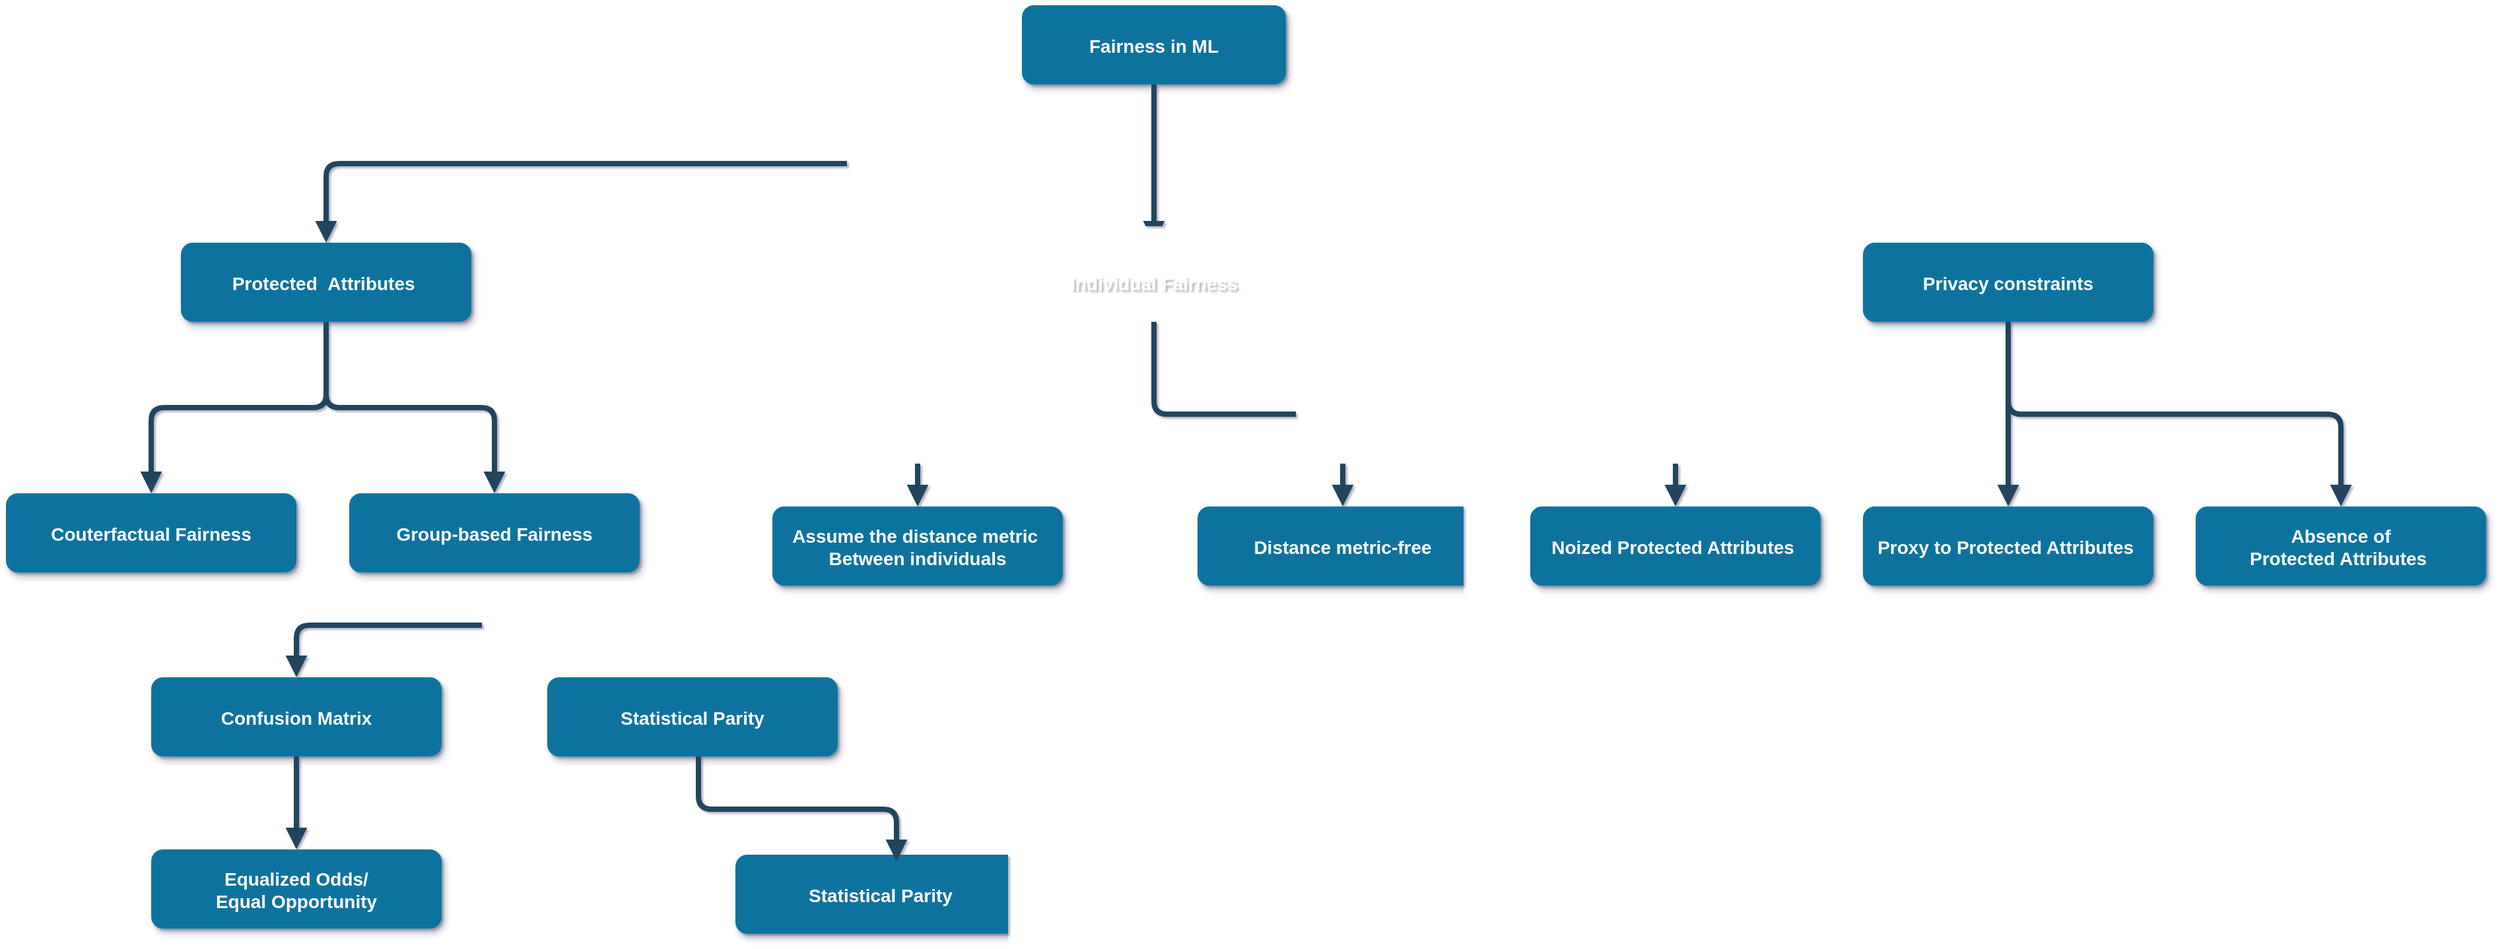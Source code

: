 <mxfile version="13.10.4" type="github">
  <diagram id="9QBj8AXzr5ANwzPMMUlv" name="Page-1">
    <mxGraphModel dx="946" dy="556" grid="1" gridSize="14" guides="1" tooltips="1" connect="1" arrows="1" fold="1" page="1" pageScale="1.5" pageWidth="1169" pageHeight="827" background="#ffffff" math="0" shadow="1">
      <root>
        <mxCell id="0" />
        <mxCell id="1" parent="0" />
        <mxCell id="2" value="Fairness in ML" style="rounded=1;fillColor=#10739E;strokeColor=none;shadow=1;gradientColor=none;fontStyle=1;fontColor=#FFFFFF;fontSize=14;" parent="1" vertex="1">
          <mxGeometry x="777" y="322" width="200" height="60" as="geometry" />
        </mxCell>
        <mxCell id="3" value="Protected  Attributes " style="rounded=1;fillColor=#10739E;strokeColor=none;shadow=1;gradientColor=none;fontStyle=1;fontColor=#FFFFFF;fontSize=14;" parent="1" vertex="1">
          <mxGeometry x="140" y="502" width="220" height="60" as="geometry" />
        </mxCell>
        <mxCell id="29" value="" style="edgeStyle=elbowEdgeStyle;elbow=vertical;strokeWidth=4;endArrow=block;endFill=1;fontStyle=1;strokeColor=#23445D;entryX=0.5;entryY=0;entryDx=0;entryDy=0;" parent="1" source="2" target="3" edge="1">
          <mxGeometry x="169.5" y="282" width="100" height="100" as="geometry">
            <mxPoint x="169.5" y="382" as="sourcePoint" />
            <mxPoint x="747.5" y="426.5" as="targetPoint" />
          </mxGeometry>
        </mxCell>
        <mxCell id="54" value="" style="edgeStyle=elbowEdgeStyle;elbow=vertical;strokeWidth=4;endArrow=block;endFill=1;fontStyle=1;strokeColor=#23445D;entryX=0.5;entryY=0;entryDx=0;entryDy=0;" parent="1" source="3" target="O5A5HUsz36_-bGdcLarK-64" edge="1">
          <mxGeometry x="-60.5" y="287" width="100" height="100" as="geometry">
            <mxPoint x="-60.5" y="387" as="sourcePoint" />
            <mxPoint x="57.5" y="661.5" as="targetPoint" />
            <Array as="points" />
          </mxGeometry>
        </mxCell>
        <mxCell id="O5A5HUsz36_-bGdcLarK-57" value="" style="edgeStyle=elbowEdgeStyle;elbow=vertical;strokeWidth=4;endArrow=block;endFill=1;fontStyle=1;strokeColor=#23445D;exitX=0.5;exitY=1;exitDx=0;exitDy=0;entryX=0.5;entryY=0;entryDx=0;entryDy=0;" parent="1" source="2" target="O5A5HUsz36_-bGdcLarK-58" edge="1">
          <mxGeometry x="389.5" y="176.5" width="100" height="100" as="geometry">
            <mxPoint x="967.5" y="401" as="sourcePoint" />
            <mxPoint x="1277.5" y="436.5" as="targetPoint" />
          </mxGeometry>
        </mxCell>
        <mxCell id="O5A5HUsz36_-bGdcLarK-58" value="Privacy constraints" style="rounded=1;fillColor=#10739E;strokeColor=none;shadow=1;gradientColor=none;fontStyle=1;fontColor=#FFFFFF;fontSize=14;" parent="1" vertex="1">
          <mxGeometry x="1414" y="502" width="220" height="60" as="geometry" />
        </mxCell>
        <mxCell id="O5A5HUsz36_-bGdcLarK-59" value="" style="edgeStyle=elbowEdgeStyle;elbow=vertical;strokeWidth=4;endArrow=block;endFill=1;fontStyle=1;strokeColor=#23445D;exitX=0.5;exitY=1;exitDx=0;exitDy=0;entryX=0.5;entryY=0;entryDx=0;entryDy=0;" parent="1" source="2" target="O5A5HUsz36_-bGdcLarK-60" edge="1">
          <mxGeometry x="561" y="182" width="100" height="100" as="geometry">
            <mxPoint x="919" y="396.5" as="sourcePoint" />
            <mxPoint x="919.5" y="456.5" as="targetPoint" />
            <Array as="points" />
          </mxGeometry>
        </mxCell>
        <mxCell id="O5A5HUsz36_-bGdcLarK-60" value="Individual Fairness" style="rounded=1;fillColor=#10739E;strokeColor=none;shadow=1;gradientColor=none;fontStyle=1;fontColor=#FFFFFF;fontSize=14;" parent="1" vertex="1">
          <mxGeometry x="767" y="502" width="220" height="60" as="geometry" />
        </mxCell>
        <mxCell id="O5A5HUsz36_-bGdcLarK-63" value="" style="edgeStyle=elbowEdgeStyle;elbow=vertical;strokeWidth=4;endArrow=block;endFill=1;fontStyle=1;strokeColor=#23445D;exitX=0.5;exitY=1;exitDx=0;exitDy=0;entryX=0.5;entryY=0;entryDx=0;entryDy=0;" parent="1" source="3" target="O5A5HUsz36_-bGdcLarK-67" edge="1">
          <mxGeometry x="-40.5" y="297.5" width="100" height="100" as="geometry">
            <mxPoint x="317.5" y="542" as="sourcePoint" />
            <mxPoint x="97.833" y="691.667" as="targetPoint" />
            <Array as="points" />
          </mxGeometry>
        </mxCell>
        <mxCell id="O5A5HUsz36_-bGdcLarK-64" value="Group-based Fairness" style="rounded=1;fillColor=#10739E;strokeColor=none;shadow=1;gradientColor=none;fontStyle=1;fontColor=#FFFFFF;fontSize=14;" parent="1" vertex="1">
          <mxGeometry x="267.5" y="692" width="220" height="60" as="geometry" />
        </mxCell>
        <mxCell id="O5A5HUsz36_-bGdcLarK-67" value="Couterfactual Fairness" style="rounded=1;fillColor=#10739E;strokeColor=none;shadow=1;gradientColor=none;fontStyle=1;fontColor=#FFFFFF;fontSize=14;" parent="1" vertex="1">
          <mxGeometry x="7.5" y="692" width="220" height="60" as="geometry" />
        </mxCell>
        <mxCell id="O5A5HUsz36_-bGdcLarK-68" value="Equalized Odds/&#xa;Equal Opportunity" style="rounded=1;fillColor=#10739E;strokeColor=none;shadow=1;gradientColor=none;fontStyle=1;fontColor=#FFFFFF;fontSize=14;" parent="1" vertex="1">
          <mxGeometry x="117.5" y="962" width="220" height="60" as="geometry" />
        </mxCell>
        <mxCell id="O5A5HUsz36_-bGdcLarK-69" value="Statistical Parity" style="rounded=1;fillColor=#10739E;strokeColor=none;shadow=1;gradientColor=none;fontStyle=1;fontColor=#FFFFFF;fontSize=14;" parent="1" vertex="1">
          <mxGeometry x="417.5" y="831.5" width="220" height="60" as="geometry" />
        </mxCell>
        <mxCell id="O5A5HUsz36_-bGdcLarK-70" value="Confusion Matrix" style="rounded=1;fillColor=#10739E;strokeColor=none;shadow=1;gradientColor=none;fontStyle=1;fontColor=#FFFFFF;fontSize=14;" parent="1" vertex="1">
          <mxGeometry x="117.5" y="831.5" width="220" height="60" as="geometry" />
        </mxCell>
        <mxCell id="O5A5HUsz36_-bGdcLarK-72" value="" style="edgeStyle=elbowEdgeStyle;elbow=vertical;strokeWidth=4;endArrow=block;endFill=1;fontStyle=1;strokeColor=#23445D;exitX=0.5;exitY=1;exitDx=0;exitDy=0;" parent="1" source="O5A5HUsz36_-bGdcLarK-64" target="O5A5HUsz36_-bGdcLarK-69" edge="1">
          <mxGeometry x="159.5" y="507" width="100" height="100" as="geometry">
            <mxPoint x="517.5" y="751.5" as="sourcePoint" />
            <mxPoint x="737.971" y="912.088" as="targetPoint" />
            <Array as="points" />
          </mxGeometry>
        </mxCell>
        <mxCell id="O5A5HUsz36_-bGdcLarK-74" value="" style="edgeStyle=elbowEdgeStyle;elbow=vertical;strokeWidth=4;endArrow=block;endFill=1;fontStyle=1;strokeColor=#23445D;entryX=0.5;entryY=0;entryDx=0;entryDy=0;exitX=0.5;exitY=1;exitDx=0;exitDy=0;" parent="1" source="O5A5HUsz36_-bGdcLarK-64" target="O5A5HUsz36_-bGdcLarK-70" edge="1">
          <mxGeometry x="-66.5" y="516.5" width="100" height="100" as="geometry">
            <mxPoint x="517.5" y="761.5" as="sourcePoint" />
            <mxPoint x="563.5" y="851" as="targetPoint" />
            <Array as="points" />
          </mxGeometry>
        </mxCell>
        <mxCell id="O5A5HUsz36_-bGdcLarK-75" value="" style="edgeStyle=elbowEdgeStyle;elbow=vertical;strokeWidth=4;endArrow=block;endFill=1;fontStyle=1;strokeColor=#23445D;entryX=0.5;entryY=0;entryDx=0;entryDy=0;exitX=0.5;exitY=1;exitDx=0;exitDy=0;" parent="1" source="O5A5HUsz36_-bGdcLarK-70" target="O5A5HUsz36_-bGdcLarK-68" edge="1">
          <mxGeometry x="-62.5" y="701.353" width="100" height="100" as="geometry">
            <mxPoint x="296.5" y="901.5" as="sourcePoint" />
            <mxPoint x="297.833" y="961.667" as="targetPoint" />
            <Array as="points" />
          </mxGeometry>
        </mxCell>
        <mxCell id="O5A5HUsz36_-bGdcLarK-76" value="Noized Protected Attributes " style="rounded=1;fillColor=#10739E;strokeColor=none;shadow=1;gradientColor=none;fontStyle=1;fontColor=#FFFFFF;fontSize=14;" parent="1" vertex="1">
          <mxGeometry x="1162" y="702" width="220" height="60" as="geometry" />
        </mxCell>
        <mxCell id="O5A5HUsz36_-bGdcLarK-77" value="" style="edgeStyle=elbowEdgeStyle;elbow=vertical;strokeWidth=4;endArrow=block;endFill=1;fontStyle=1;strokeColor=#23445D;exitX=0.5;exitY=1;exitDx=0;exitDy=0;" parent="1" source="O5A5HUsz36_-bGdcLarK-58" target="O5A5HUsz36_-bGdcLarK-76" edge="1">
          <mxGeometry x="1226" y="326" width="100" height="100" as="geometry">
            <mxPoint x="1584.735" y="526.382" as="sourcePoint" />
            <mxPoint x="1437.5" y="686.667" as="targetPoint" />
            <Array as="points" />
          </mxGeometry>
        </mxCell>
        <mxCell id="O5A5HUsz36_-bGdcLarK-78" value="Absence of &#xa;Protected Attributes " style="rounded=1;fillColor=#10739E;strokeColor=none;shadow=1;gradientColor=none;fontStyle=1;fontColor=#FFFFFF;fontSize=14;" parent="1" vertex="1">
          <mxGeometry x="1666" y="702" width="220" height="60" as="geometry" />
        </mxCell>
        <mxCell id="O5A5HUsz36_-bGdcLarK-79" value="" style="edgeStyle=elbowEdgeStyle;elbow=vertical;strokeWidth=4;endArrow=block;endFill=1;fontStyle=1;strokeColor=#23445D;exitX=0.5;exitY=1;exitDx=0;exitDy=0;entryX=0.5;entryY=0;entryDx=0;entryDy=0;" parent="1" source="O5A5HUsz36_-bGdcLarK-58" target="O5A5HUsz36_-bGdcLarK-78" edge="1">
          <mxGeometry x="1446" y="315.5" width="100" height="100" as="geometry">
            <mxPoint x="1805.382" y="516.588" as="sourcePoint" />
            <mxPoint x="1657.147" y="676.588" as="targetPoint" />
            <Array as="points" />
          </mxGeometry>
        </mxCell>
        <mxCell id="J4fUVUlf-uj7s61DYXRI-55" value="Assume the distance metric &#xa;Between individuals" style="rounded=1;fillColor=#10739E;strokeColor=none;shadow=1;gradientColor=none;fontStyle=1;fontColor=#FFFFFF;fontSize=14;" parent="1" vertex="1">
          <mxGeometry x="588" y="702" width="220" height="60" as="geometry" />
        </mxCell>
        <mxCell id="J4fUVUlf-uj7s61DYXRI-56" value="" style="edgeStyle=elbowEdgeStyle;elbow=vertical;strokeWidth=4;endArrow=block;endFill=1;fontStyle=1;strokeColor=#23445D;exitX=0.5;exitY=1;exitDx=0;exitDy=0;" parent="1" source="O5A5HUsz36_-bGdcLarK-60" target="J4fUVUlf-uj7s61DYXRI-55" edge="1">
          <mxGeometry x="662" y="336" width="100" height="100" as="geometry">
            <mxPoint x="1022.167" y="536.667" as="sourcePoint" />
            <mxPoint x="873.5" y="696.667" as="targetPoint" />
            <Array as="points" />
          </mxGeometry>
        </mxCell>
        <mxCell id="J4fUVUlf-uj7s61DYXRI-57" value="Distance metric-free" style="rounded=1;fillColor=#10739E;strokeColor=none;shadow=1;gradientColor=none;fontStyle=1;fontColor=#FFFFFF;fontSize=14;" parent="1" vertex="1">
          <mxGeometry x="910" y="702" width="220" height="60" as="geometry" />
        </mxCell>
        <mxCell id="J4fUVUlf-uj7s61DYXRI-58" value="" style="edgeStyle=elbowEdgeStyle;elbow=vertical;strokeWidth=4;endArrow=block;endFill=1;fontStyle=1;strokeColor=#23445D;entryX=0.5;entryY=0;entryDx=0;entryDy=0;exitX=0.5;exitY=1;exitDx=0;exitDy=0;" parent="1" source="O5A5HUsz36_-bGdcLarK-60" target="J4fUVUlf-uj7s61DYXRI-57" edge="1">
          <mxGeometry x="882" y="325.5" width="100" height="100" as="geometry">
            <mxPoint x="1022.5" y="537" as="sourcePoint" />
            <mxPoint x="1093.147" y="686.588" as="targetPoint" />
            <Array as="points" />
          </mxGeometry>
        </mxCell>
        <mxCell id="J4fUVUlf-uj7s61DYXRI-62" value="Proxy to Protected Attributes " style="rounded=1;fillColor=#10739E;strokeColor=none;shadow=1;gradientColor=none;fontStyle=1;fontColor=#FFFFFF;fontSize=14;" parent="1" vertex="1">
          <mxGeometry x="1414" y="702" width="220" height="60" as="geometry" />
        </mxCell>
        <mxCell id="J4fUVUlf-uj7s61DYXRI-63" value="" style="edgeStyle=elbowEdgeStyle;elbow=vertical;strokeWidth=4;endArrow=block;endFill=1;fontStyle=1;strokeColor=#23445D;exitX=0.5;exitY=1;exitDx=0;exitDy=0;entryX=0.5;entryY=0;entryDx=0;entryDy=0;" parent="1" source="O5A5HUsz36_-bGdcLarK-58" target="J4fUVUlf-uj7s61DYXRI-62" edge="1">
          <mxGeometry x="1447.5" y="326" width="100" height="100" as="geometry">
            <mxPoint x="1709.333" y="572.167" as="sourcePoint" />
            <mxPoint x="1709.5" y="702" as="targetPoint" />
            <Array as="points" />
          </mxGeometry>
        </mxCell>
        <mxCell id="BL7YQZKt6NB9gb0qolzy-55" value="Statistical Parity" style="rounded=1;fillColor=#10739E;strokeColor=none;shadow=1;gradientColor=none;fontStyle=1;fontColor=#FFFFFF;fontSize=14;" vertex="1" parent="1">
          <mxGeometry x="560" y="966" width="220" height="60" as="geometry" />
        </mxCell>
        <mxCell id="BL7YQZKt6NB9gb0qolzy-57" value="" style="edgeStyle=elbowEdgeStyle;elbow=vertical;strokeWidth=4;endArrow=block;endFill=1;fontStyle=1;strokeColor=#23445D;exitX=0.5;exitY=1;exitDx=0;exitDy=0;" edge="1" parent="1">
          <mxGeometry x="314" y="646.5" width="100" height="100" as="geometry">
            <mxPoint x="532" y="891.5" as="sourcePoint" />
            <mxPoint x="682" y="971" as="targetPoint" />
            <Array as="points" />
          </mxGeometry>
        </mxCell>
      </root>
    </mxGraphModel>
  </diagram>
</mxfile>
